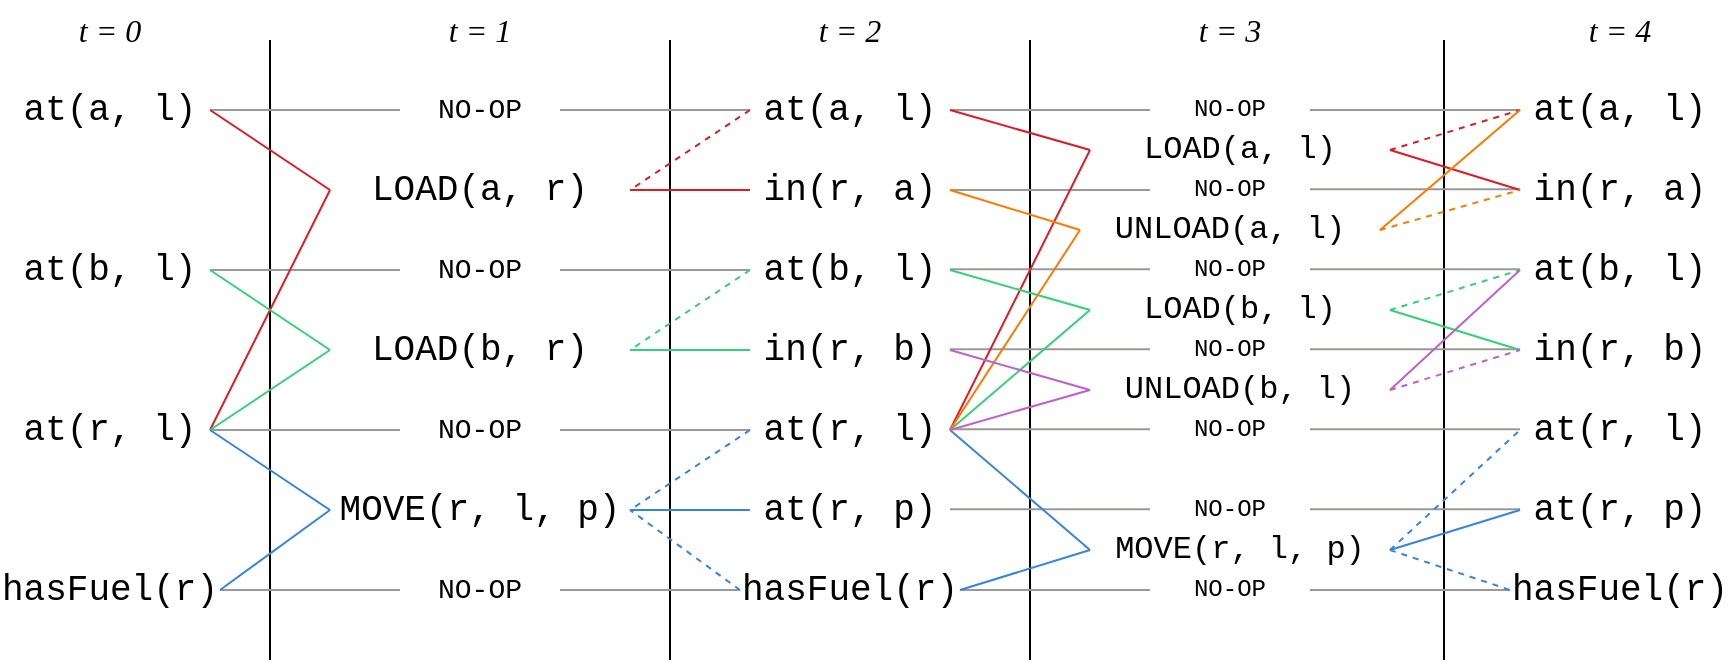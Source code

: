 <mxfile version="22.1.5" type="device">
  <diagram name="Pagina-1" id="Yt0qHgG8r23Rpl98Hr5L">
    <mxGraphModel dx="1050" dy="606" grid="1" gridSize="10" guides="1" tooltips="1" connect="1" arrows="1" fold="1" page="1" pageScale="1" pageWidth="827" pageHeight="1169" math="0" shadow="0">
      <root>
        <mxCell id="0" />
        <mxCell id="1" parent="0" />
        <mxCell id="P9rIqunZUvPBB-14v_PH-1" value="&lt;font style=&quot;font-size: 18px;&quot;&gt;at(a, l)&lt;br&gt;&lt;/font&gt;" style="text;html=1;strokeColor=none;fillColor=none;align=center;verticalAlign=middle;whiteSpace=wrap;rounded=0;fontFamily=Courier New;" vertex="1" parent="1">
          <mxGeometry x="110" y="130" width="100" height="30" as="geometry" />
        </mxCell>
        <mxCell id="P9rIqunZUvPBB-14v_PH-2" value="&lt;font style=&quot;font-size: 18px;&quot;&gt;at(b, l)&lt;br&gt;&lt;/font&gt;" style="text;html=1;strokeColor=none;fillColor=none;align=center;verticalAlign=middle;whiteSpace=wrap;rounded=0;fontFamily=Courier New;" vertex="1" parent="1">
          <mxGeometry x="110" y="210" width="100" height="30" as="geometry" />
        </mxCell>
        <mxCell id="P9rIqunZUvPBB-14v_PH-3" value="&lt;font style=&quot;font-size: 18px;&quot;&gt;at(r, l)&lt;br&gt;&lt;/font&gt;" style="text;html=1;strokeColor=none;fillColor=none;align=center;verticalAlign=middle;whiteSpace=wrap;rounded=0;fontFamily=Courier New;" vertex="1" parent="1">
          <mxGeometry x="110" y="290" width="100" height="30" as="geometry" />
        </mxCell>
        <mxCell id="P9rIqunZUvPBB-14v_PH-4" value="&lt;font style=&quot;font-size: 18px;&quot;&gt;hasFuel(r)&lt;br&gt;&lt;/font&gt;" style="text;html=1;strokeColor=none;fillColor=none;align=center;verticalAlign=middle;whiteSpace=wrap;rounded=0;fontFamily=Courier New;" vertex="1" parent="1">
          <mxGeometry x="105" y="370" width="110" height="30" as="geometry" />
        </mxCell>
        <mxCell id="P9rIqunZUvPBB-14v_PH-5" value="" style="endArrow=none;html=1;rounded=0;fontFamily=Courier New;" edge="1" parent="1">
          <mxGeometry width="50" height="50" relative="1" as="geometry">
            <mxPoint x="240" y="420" as="sourcePoint" />
            <mxPoint x="240" y="110" as="targetPoint" />
          </mxGeometry>
        </mxCell>
        <mxCell id="P9rIqunZUvPBB-14v_PH-6" value="&lt;font style=&quot;font-size: 18px;&quot;&gt;LOAD(a, r)&lt;br&gt;&lt;/font&gt;" style="text;html=1;strokeColor=none;fillColor=none;align=center;verticalAlign=middle;whiteSpace=wrap;rounded=0;fontFamily=Courier New;" vertex="1" parent="1">
          <mxGeometry x="270" y="170" width="150" height="30" as="geometry" />
        </mxCell>
        <mxCell id="P9rIqunZUvPBB-14v_PH-7" value="&lt;font style=&quot;font-size: 18px;&quot;&gt;LOAD(b, r)&lt;br&gt;&lt;/font&gt;" style="text;html=1;strokeColor=none;fillColor=none;align=center;verticalAlign=middle;whiteSpace=wrap;rounded=0;fontFamily=Courier New;" vertex="1" parent="1">
          <mxGeometry x="270" y="250" width="150" height="30" as="geometry" />
        </mxCell>
        <mxCell id="P9rIqunZUvPBB-14v_PH-8" value="&lt;font style=&quot;font-size: 18px;&quot;&gt;MOVE(r, l, p)&lt;br&gt;&lt;/font&gt;" style="text;html=1;strokeColor=none;fillColor=none;align=center;verticalAlign=middle;whiteSpace=wrap;rounded=0;fontFamily=Courier New;" vertex="1" parent="1">
          <mxGeometry x="270" y="330" width="150" height="30" as="geometry" />
        </mxCell>
        <mxCell id="P9rIqunZUvPBB-14v_PH-9" value="&lt;font style=&quot;font-size: 14px;&quot;&gt;NO-OP&lt;br style=&quot;font-size: 14px;&quot;&gt;&lt;/font&gt;" style="text;html=1;strokeColor=none;fillColor=none;align=center;verticalAlign=middle;whiteSpace=wrap;rounded=0;fontSize=14;fontFamily=Courier New;" vertex="1" parent="1">
          <mxGeometry x="305" y="130" width="80" height="30" as="geometry" />
        </mxCell>
        <mxCell id="P9rIqunZUvPBB-14v_PH-10" value="&lt;font style=&quot;font-size: 14px;&quot;&gt;NO-OP&lt;br&gt;&lt;/font&gt;" style="text;html=1;strokeColor=none;fillColor=none;align=center;verticalAlign=middle;whiteSpace=wrap;rounded=0;fontFamily=Courier New;" vertex="1" parent="1">
          <mxGeometry x="305" y="210" width="80" height="30" as="geometry" />
        </mxCell>
        <mxCell id="P9rIqunZUvPBB-14v_PH-11" value="&lt;font style=&quot;font-size: 14px;&quot;&gt;NO-OP&lt;br style=&quot;font-size: 14px;&quot;&gt;&lt;/font&gt;" style="text;html=1;strokeColor=none;fillColor=none;align=center;verticalAlign=middle;whiteSpace=wrap;rounded=0;fontSize=14;fontFamily=Courier New;" vertex="1" parent="1">
          <mxGeometry x="305" y="290" width="80" height="30" as="geometry" />
        </mxCell>
        <mxCell id="P9rIqunZUvPBB-14v_PH-12" value="&lt;font style=&quot;font-size: 14px;&quot;&gt;NO-OP&lt;br style=&quot;font-size: 14px;&quot;&gt;&lt;/font&gt;" style="text;html=1;strokeColor=none;fillColor=none;align=center;verticalAlign=middle;whiteSpace=wrap;rounded=0;fontSize=14;fontFamily=Courier New;" vertex="1" parent="1">
          <mxGeometry x="305" y="370" width="80" height="30" as="geometry" />
        </mxCell>
        <mxCell id="P9rIqunZUvPBB-14v_PH-13" value="" style="endArrow=none;html=1;rounded=0;entryX=1;entryY=0.5;entryDx=0;entryDy=0;exitX=0;exitY=0.5;exitDx=0;exitDy=0;fillColor=#f5f5f5;strokeColor=#9a9996;fontFamily=Courier New;" edge="1" parent="1" source="P9rIqunZUvPBB-14v_PH-9" target="P9rIqunZUvPBB-14v_PH-1">
          <mxGeometry width="50" height="50" relative="1" as="geometry">
            <mxPoint x="390" y="300" as="sourcePoint" />
            <mxPoint x="440" y="250" as="targetPoint" />
          </mxGeometry>
        </mxCell>
        <mxCell id="P9rIqunZUvPBB-14v_PH-14" value="" style="endArrow=none;html=1;rounded=0;fontFamily=Courier New;" edge="1" parent="1">
          <mxGeometry width="50" height="50" relative="1" as="geometry">
            <mxPoint x="440" y="420" as="sourcePoint" />
            <mxPoint x="440" y="110" as="targetPoint" />
          </mxGeometry>
        </mxCell>
        <mxCell id="P9rIqunZUvPBB-14v_PH-15" value="" style="endArrow=none;html=1;rounded=0;entryX=1;entryY=0.5;entryDx=0;entryDy=0;exitX=0;exitY=0.5;exitDx=0;exitDy=0;fillColor=#f5f5f5;strokeColor=#9a9996;fontFamily=Courier New;" edge="1" parent="1" source="P9rIqunZUvPBB-14v_PH-10" target="P9rIqunZUvPBB-14v_PH-2">
          <mxGeometry width="50" height="50" relative="1" as="geometry">
            <mxPoint x="315" y="155" as="sourcePoint" />
            <mxPoint x="220" y="155" as="targetPoint" />
          </mxGeometry>
        </mxCell>
        <mxCell id="P9rIqunZUvPBB-14v_PH-16" value="" style="endArrow=none;html=1;rounded=0;entryX=1;entryY=0.5;entryDx=0;entryDy=0;exitX=0;exitY=0.5;exitDx=0;exitDy=0;fillColor=#f5f5f5;strokeColor=#9a9996;fontFamily=Courier New;" edge="1" parent="1" source="P9rIqunZUvPBB-14v_PH-11" target="P9rIqunZUvPBB-14v_PH-3">
          <mxGeometry width="50" height="50" relative="1" as="geometry">
            <mxPoint x="315" y="235" as="sourcePoint" />
            <mxPoint x="220" y="235" as="targetPoint" />
          </mxGeometry>
        </mxCell>
        <mxCell id="P9rIqunZUvPBB-14v_PH-17" value="" style="endArrow=none;html=1;rounded=0;entryX=1;entryY=0.5;entryDx=0;entryDy=0;exitX=0;exitY=0.5;exitDx=0;exitDy=0;fillColor=#f5f5f5;strokeColor=#9a9996;fontFamily=Courier New;" edge="1" parent="1" source="P9rIqunZUvPBB-14v_PH-12" target="P9rIqunZUvPBB-14v_PH-4">
          <mxGeometry width="50" height="50" relative="1" as="geometry">
            <mxPoint x="315" y="315" as="sourcePoint" />
            <mxPoint x="220" y="315" as="targetPoint" />
          </mxGeometry>
        </mxCell>
        <mxCell id="P9rIqunZUvPBB-14v_PH-18" value="" style="endArrow=none;html=1;rounded=0;entryX=1;entryY=0.5;entryDx=0;entryDy=0;exitX=0;exitY=0.5;exitDx=0;exitDy=0;fillColor=#f5f5f5;strokeColor=#9a9996;fontFamily=Courier New;" edge="1" parent="1" source="P9rIqunZUvPBB-14v_PH-19" target="P9rIqunZUvPBB-14v_PH-9">
          <mxGeometry width="50" height="50" relative="1" as="geometry">
            <mxPoint x="315" y="155" as="sourcePoint" />
            <mxPoint x="220" y="155" as="targetPoint" />
          </mxGeometry>
        </mxCell>
        <mxCell id="P9rIqunZUvPBB-14v_PH-19" value="&lt;font style=&quot;font-size: 18px;&quot;&gt;at(a, l)&lt;br&gt;&lt;/font&gt;" style="text;html=1;strokeColor=none;fillColor=none;align=center;verticalAlign=middle;whiteSpace=wrap;rounded=0;fontFamily=Courier New;" vertex="1" parent="1">
          <mxGeometry x="480" y="130" width="100" height="30" as="geometry" />
        </mxCell>
        <mxCell id="P9rIqunZUvPBB-14v_PH-20" value="&lt;font style=&quot;font-size: 18px;&quot;&gt;at(b, l)&lt;br&gt;&lt;/font&gt;" style="text;html=1;strokeColor=none;fillColor=none;align=center;verticalAlign=middle;whiteSpace=wrap;rounded=0;fontFamily=Courier New;" vertex="1" parent="1">
          <mxGeometry x="480" y="210" width="100" height="30" as="geometry" />
        </mxCell>
        <mxCell id="P9rIqunZUvPBB-14v_PH-21" value="&lt;font style=&quot;font-size: 18px;&quot;&gt;at(r, l)&lt;br&gt;&lt;/font&gt;" style="text;html=1;strokeColor=none;fillColor=none;align=center;verticalAlign=middle;whiteSpace=wrap;rounded=0;fontFamily=Courier New;" vertex="1" parent="1">
          <mxGeometry x="480" y="290" width="100" height="30" as="geometry" />
        </mxCell>
        <mxCell id="P9rIqunZUvPBB-14v_PH-22" value="&lt;font style=&quot;font-size: 18px;&quot;&gt;hasFuel(r)&lt;br&gt;&lt;/font&gt;" style="text;html=1;strokeColor=none;fillColor=none;align=center;verticalAlign=middle;whiteSpace=wrap;rounded=0;fontFamily=Courier New;" vertex="1" parent="1">
          <mxGeometry x="475" y="370" width="110" height="30" as="geometry" />
        </mxCell>
        <mxCell id="P9rIqunZUvPBB-14v_PH-23" value="" style="endArrow=none;html=1;rounded=0;entryX=1;entryY=0.5;entryDx=0;entryDy=0;exitX=0;exitY=0.5;exitDx=0;exitDy=0;fillColor=#f5f5f5;strokeColor=#9a9996;fontFamily=Courier New;" edge="1" parent="1" source="P9rIqunZUvPBB-14v_PH-20" target="P9rIqunZUvPBB-14v_PH-10">
          <mxGeometry width="50" height="50" relative="1" as="geometry">
            <mxPoint x="315" y="235" as="sourcePoint" />
            <mxPoint x="220" y="235" as="targetPoint" />
          </mxGeometry>
        </mxCell>
        <mxCell id="P9rIqunZUvPBB-14v_PH-24" value="" style="endArrow=none;html=1;rounded=0;entryX=1;entryY=0.5;entryDx=0;entryDy=0;exitX=0;exitY=0.5;exitDx=0;exitDy=0;fillColor=#f5f5f5;strokeColor=#9a9996;fontFamily=Courier New;" edge="1" parent="1" source="P9rIqunZUvPBB-14v_PH-21" target="P9rIqunZUvPBB-14v_PH-11">
          <mxGeometry width="50" height="50" relative="1" as="geometry">
            <mxPoint x="315" y="315" as="sourcePoint" />
            <mxPoint x="220" y="315" as="targetPoint" />
          </mxGeometry>
        </mxCell>
        <mxCell id="P9rIqunZUvPBB-14v_PH-25" value="" style="endArrow=none;html=1;rounded=0;entryX=0;entryY=0.5;entryDx=0;entryDy=0;exitX=1;exitY=0.5;exitDx=0;exitDy=0;fillColor=#f5f5f5;strokeColor=#9a9996;fontFamily=Courier New;" edge="1" parent="1" source="P9rIqunZUvPBB-14v_PH-12" target="P9rIqunZUvPBB-14v_PH-22">
          <mxGeometry width="50" height="50" relative="1" as="geometry">
            <mxPoint x="315" y="395" as="sourcePoint" />
            <mxPoint x="225" y="395" as="targetPoint" />
          </mxGeometry>
        </mxCell>
        <mxCell id="P9rIqunZUvPBB-14v_PH-26" value="" style="endArrow=none;html=1;rounded=0;entryX=1;entryY=0.5;entryDx=0;entryDy=0;exitX=0;exitY=0.5;exitDx=0;exitDy=0;fillColor=#f8cecc;strokeColor=#e01b24;fontFamily=Courier New;" edge="1" parent="1" source="P9rIqunZUvPBB-14v_PH-6" target="P9rIqunZUvPBB-14v_PH-1">
          <mxGeometry width="50" height="50" relative="1" as="geometry">
            <mxPoint x="390" y="330" as="sourcePoint" />
            <mxPoint x="440" y="280" as="targetPoint" />
          </mxGeometry>
        </mxCell>
        <mxCell id="P9rIqunZUvPBB-14v_PH-27" value="" style="endArrow=none;html=1;rounded=0;entryX=1;entryY=0.5;entryDx=0;entryDy=0;exitX=0;exitY=0.5;exitDx=0;exitDy=0;fillColor=#f8cecc;strokeColor=#e01b24;fontFamily=Courier New;" edge="1" parent="1" source="P9rIqunZUvPBB-14v_PH-6" target="P9rIqunZUvPBB-14v_PH-3">
          <mxGeometry width="50" height="50" relative="1" as="geometry">
            <mxPoint x="280" y="195" as="sourcePoint" />
            <mxPoint x="220" y="155" as="targetPoint" />
          </mxGeometry>
        </mxCell>
        <mxCell id="P9rIqunZUvPBB-14v_PH-28" value="" style="endArrow=none;html=1;rounded=0;strokeColor=#33d17a;entryX=1;entryY=0.5;entryDx=0;entryDy=0;exitX=0;exitY=0.5;exitDx=0;exitDy=0;fontFamily=Courier New;" edge="1" parent="1" source="P9rIqunZUvPBB-14v_PH-7" target="P9rIqunZUvPBB-14v_PH-2">
          <mxGeometry width="50" height="50" relative="1" as="geometry">
            <mxPoint x="390" y="330" as="sourcePoint" />
            <mxPoint x="440" y="280" as="targetPoint" />
          </mxGeometry>
        </mxCell>
        <mxCell id="P9rIqunZUvPBB-14v_PH-29" value="" style="endArrow=none;html=1;rounded=0;strokeColor=#33d17a;entryX=1;entryY=0.5;entryDx=0;entryDy=0;exitX=0;exitY=0.5;exitDx=0;exitDy=0;fontFamily=Courier New;" edge="1" parent="1" source="P9rIqunZUvPBB-14v_PH-7" target="P9rIqunZUvPBB-14v_PH-3">
          <mxGeometry width="50" height="50" relative="1" as="geometry">
            <mxPoint x="280" y="275" as="sourcePoint" />
            <mxPoint x="220" y="235" as="targetPoint" />
          </mxGeometry>
        </mxCell>
        <mxCell id="P9rIqunZUvPBB-14v_PH-30" value="" style="endArrow=none;html=1;rounded=0;exitX=1;exitY=0.5;exitDx=0;exitDy=0;entryX=0;entryY=0.5;entryDx=0;entryDy=0;strokeColor=#3584e4;fontFamily=Courier New;" edge="1" parent="1" source="P9rIqunZUvPBB-14v_PH-3" target="P9rIqunZUvPBB-14v_PH-8">
          <mxGeometry width="50" height="50" relative="1" as="geometry">
            <mxPoint x="390" y="330" as="sourcePoint" />
            <mxPoint x="440" y="280" as="targetPoint" />
          </mxGeometry>
        </mxCell>
        <mxCell id="P9rIqunZUvPBB-14v_PH-31" value="" style="endArrow=none;html=1;rounded=0;exitX=1;exitY=0.5;exitDx=0;exitDy=0;entryX=0;entryY=0.5;entryDx=0;entryDy=0;strokeColor=#3584e4;fontFamily=Courier New;" edge="1" parent="1" source="P9rIqunZUvPBB-14v_PH-4" target="P9rIqunZUvPBB-14v_PH-8">
          <mxGeometry width="50" height="50" relative="1" as="geometry">
            <mxPoint x="220" y="315" as="sourcePoint" />
            <mxPoint x="280" y="355" as="targetPoint" />
          </mxGeometry>
        </mxCell>
        <mxCell id="P9rIqunZUvPBB-14v_PH-32" value="&lt;font style=&quot;font-size: 18px;&quot;&gt;in(r, a)&lt;br&gt;&lt;/font&gt;" style="text;html=1;strokeColor=none;fillColor=none;align=center;verticalAlign=middle;whiteSpace=wrap;rounded=0;fontFamily=Courier New;" vertex="1" parent="1">
          <mxGeometry x="480" y="170" width="100" height="30" as="geometry" />
        </mxCell>
        <mxCell id="P9rIqunZUvPBB-14v_PH-33" value="&lt;font style=&quot;font-size: 18px;&quot;&gt;in(r, b)&lt;br&gt;&lt;/font&gt;" style="text;html=1;strokeColor=none;fillColor=none;align=center;verticalAlign=middle;whiteSpace=wrap;rounded=0;fontFamily=Courier New;" vertex="1" parent="1">
          <mxGeometry x="480" y="250" width="100" height="30" as="geometry" />
        </mxCell>
        <mxCell id="P9rIqunZUvPBB-14v_PH-34" value="&lt;font style=&quot;font-size: 18px;&quot;&gt;at(r, p)&lt;br&gt;&lt;/font&gt;" style="text;html=1;strokeColor=none;fillColor=none;align=center;verticalAlign=middle;whiteSpace=wrap;rounded=0;fontFamily=Courier New;" vertex="1" parent="1">
          <mxGeometry x="480" y="330" width="100" height="30" as="geometry" />
        </mxCell>
        <mxCell id="P9rIqunZUvPBB-14v_PH-35" value="" style="endArrow=none;html=1;rounded=0;entryX=1;entryY=0.5;entryDx=0;entryDy=0;exitX=0;exitY=0.5;exitDx=0;exitDy=0;fillColor=#f8cecc;strokeColor=#e01b24;fontFamily=Courier New;" edge="1" parent="1" source="P9rIqunZUvPBB-14v_PH-32" target="P9rIqunZUvPBB-14v_PH-6">
          <mxGeometry width="50" height="50" relative="1" as="geometry">
            <mxPoint x="280" y="195" as="sourcePoint" />
            <mxPoint x="220" y="155" as="targetPoint" />
          </mxGeometry>
        </mxCell>
        <mxCell id="P9rIqunZUvPBB-14v_PH-36" value="" style="endArrow=none;html=1;rounded=0;entryX=1;entryY=0.5;entryDx=0;entryDy=0;exitX=0;exitY=0.5;exitDx=0;exitDy=0;fillColor=#f8cecc;strokeColor=#e01b24;dashed=1;fontFamily=Courier New;" edge="1" parent="1" source="P9rIqunZUvPBB-14v_PH-19" target="P9rIqunZUvPBB-14v_PH-6">
          <mxGeometry width="50" height="50" relative="1" as="geometry">
            <mxPoint x="490" y="195" as="sourcePoint" />
            <mxPoint x="430" y="195" as="targetPoint" />
          </mxGeometry>
        </mxCell>
        <mxCell id="P9rIqunZUvPBB-14v_PH-37" value="" style="endArrow=none;html=1;rounded=0;strokeColor=#33d17a;entryX=1;entryY=0.5;entryDx=0;entryDy=0;exitX=0;exitY=0.5;exitDx=0;exitDy=0;dashed=1;fontFamily=Courier New;" edge="1" parent="1" source="P9rIqunZUvPBB-14v_PH-20" target="P9rIqunZUvPBB-14v_PH-7">
          <mxGeometry width="50" height="50" relative="1" as="geometry">
            <mxPoint x="280" y="275" as="sourcePoint" />
            <mxPoint x="220" y="235" as="targetPoint" />
          </mxGeometry>
        </mxCell>
        <mxCell id="P9rIqunZUvPBB-14v_PH-38" value="" style="endArrow=none;html=1;rounded=0;strokeColor=#33d17a;entryX=1;entryY=0.5;entryDx=0;entryDy=0;exitX=0;exitY=0.5;exitDx=0;exitDy=0;fontFamily=Courier New;" edge="1" parent="1" source="P9rIqunZUvPBB-14v_PH-33" target="P9rIqunZUvPBB-14v_PH-7">
          <mxGeometry width="50" height="50" relative="1" as="geometry">
            <mxPoint x="490" y="235" as="sourcePoint" />
            <mxPoint x="430" y="275" as="targetPoint" />
          </mxGeometry>
        </mxCell>
        <mxCell id="P9rIqunZUvPBB-14v_PH-39" value="" style="endArrow=none;html=1;rounded=0;exitX=0;exitY=0.5;exitDx=0;exitDy=0;entryX=1;entryY=0.5;entryDx=0;entryDy=0;strokeColor=#3584e4;dashed=1;fontFamily=Courier New;" edge="1" parent="1" source="P9rIqunZUvPBB-14v_PH-21" target="P9rIqunZUvPBB-14v_PH-8">
          <mxGeometry width="50" height="50" relative="1" as="geometry">
            <mxPoint x="220" y="315" as="sourcePoint" />
            <mxPoint x="280" y="355" as="targetPoint" />
          </mxGeometry>
        </mxCell>
        <mxCell id="P9rIqunZUvPBB-14v_PH-40" value="" style="endArrow=none;html=1;rounded=0;exitX=0;exitY=0.5;exitDx=0;exitDy=0;entryX=1;entryY=0.5;entryDx=0;entryDy=0;strokeColor=#3584e4;fontFamily=Courier New;" edge="1" parent="1" source="P9rIqunZUvPBB-14v_PH-34" target="P9rIqunZUvPBB-14v_PH-8">
          <mxGeometry width="50" height="50" relative="1" as="geometry">
            <mxPoint x="490" y="315" as="sourcePoint" />
            <mxPoint x="430" y="355" as="targetPoint" />
          </mxGeometry>
        </mxCell>
        <mxCell id="P9rIqunZUvPBB-14v_PH-41" value="" style="endArrow=none;html=1;rounded=0;exitX=0;exitY=0.5;exitDx=0;exitDy=0;entryX=1;entryY=0.5;entryDx=0;entryDy=0;strokeColor=#3584e4;dashed=1;fontFamily=Courier New;" edge="1" parent="1" source="P9rIqunZUvPBB-14v_PH-22" target="P9rIqunZUvPBB-14v_PH-8">
          <mxGeometry width="50" height="50" relative="1" as="geometry">
            <mxPoint x="490" y="355" as="sourcePoint" />
            <mxPoint x="430" y="355" as="targetPoint" />
          </mxGeometry>
        </mxCell>
        <mxCell id="P9rIqunZUvPBB-14v_PH-42" value="&lt;font style=&quot;font-size: 12px;&quot;&gt;NO-OP&lt;br style=&quot;font-size: 12px;&quot;&gt;&lt;/font&gt;" style="text;html=1;strokeColor=none;fillColor=none;align=center;verticalAlign=middle;whiteSpace=wrap;rounded=0;fontSize=12;fontFamily=Courier New;" vertex="1" parent="1">
          <mxGeometry x="680" y="290" width="80" height="30" as="geometry" />
        </mxCell>
        <mxCell id="P9rIqunZUvPBB-14v_PH-43" value="" style="endArrow=none;html=1;rounded=0;fontFamily=Courier New;" edge="1" parent="1">
          <mxGeometry width="50" height="50" relative="1" as="geometry">
            <mxPoint x="620" y="420" as="sourcePoint" />
            <mxPoint x="620" y="110" as="targetPoint" />
          </mxGeometry>
        </mxCell>
        <mxCell id="P9rIqunZUvPBB-14v_PH-44" value="&lt;font style=&quot;font-size: 12px;&quot;&gt;NO-OP&lt;br style=&quot;font-size: 12px;&quot;&gt;&lt;/font&gt;" style="text;html=1;strokeColor=none;fillColor=none;align=center;verticalAlign=middle;whiteSpace=wrap;rounded=0;fontSize=12;fontFamily=Courier New;" vertex="1" parent="1">
          <mxGeometry x="680" y="330" width="80" height="30" as="geometry" />
        </mxCell>
        <mxCell id="P9rIqunZUvPBB-14v_PH-45" value="&lt;font style=&quot;font-size: 12px;&quot;&gt;NO-OP&lt;br style=&quot;font-size: 12px;&quot;&gt;&lt;/font&gt;" style="text;html=1;strokeColor=none;fillColor=none;align=center;verticalAlign=middle;whiteSpace=wrap;rounded=0;fontSize=12;fontFamily=Courier New;" vertex="1" parent="1">
          <mxGeometry x="680" y="370" width="80" height="30" as="geometry" />
        </mxCell>
        <mxCell id="P9rIqunZUvPBB-14v_PH-46" value="&lt;font style=&quot;font-size: 12px;&quot;&gt;NO-OP&lt;br style=&quot;font-size: 12px;&quot;&gt;&lt;/font&gt;" style="text;html=1;strokeColor=none;fillColor=none;align=center;verticalAlign=middle;whiteSpace=wrap;rounded=0;fontSize=12;fontFamily=Courier New;" vertex="1" parent="1">
          <mxGeometry x="680" y="250" width="80" height="30" as="geometry" />
        </mxCell>
        <mxCell id="P9rIqunZUvPBB-14v_PH-47" value="&lt;font style=&quot;font-size: 12px;&quot;&gt;NO-OP&lt;br style=&quot;font-size: 12px;&quot;&gt;&lt;/font&gt;" style="text;html=1;strokeColor=none;fillColor=none;align=center;verticalAlign=middle;whiteSpace=wrap;rounded=0;fontSize=12;fontFamily=Courier New;" vertex="1" parent="1">
          <mxGeometry x="680" y="210" width="80" height="30" as="geometry" />
        </mxCell>
        <mxCell id="P9rIqunZUvPBB-14v_PH-48" value="&lt;font style=&quot;font-size: 12px;&quot;&gt;NO-OP&lt;br style=&quot;font-size: 12px;&quot;&gt;&lt;/font&gt;" style="text;html=1;strokeColor=none;fillColor=none;align=center;verticalAlign=middle;whiteSpace=wrap;rounded=0;fontSize=12;fontFamily=Courier New;" vertex="1" parent="1">
          <mxGeometry x="680" y="170" width="80" height="30" as="geometry" />
        </mxCell>
        <mxCell id="P9rIqunZUvPBB-14v_PH-49" value="&lt;font style=&quot;font-size: 12px;&quot;&gt;NO-OP&lt;br style=&quot;font-size: 12px;&quot;&gt;&lt;/font&gt;" style="text;html=1;strokeColor=none;fillColor=none;align=center;verticalAlign=middle;whiteSpace=wrap;rounded=0;fontSize=12;fontFamily=Courier New;" vertex="1" parent="1">
          <mxGeometry x="680" y="130" width="80" height="30" as="geometry" />
        </mxCell>
        <mxCell id="P9rIqunZUvPBB-14v_PH-50" value="" style="endArrow=none;html=1;rounded=0;fontFamily=Courier New;" edge="1" parent="1">
          <mxGeometry width="50" height="50" relative="1" as="geometry">
            <mxPoint x="827" y="420" as="sourcePoint" />
            <mxPoint x="827" y="110" as="targetPoint" />
          </mxGeometry>
        </mxCell>
        <mxCell id="P9rIqunZUvPBB-14v_PH-51" value="&lt;font style=&quot;font-size: 16px;&quot;&gt;LOAD(a, l)&lt;br style=&quot;font-size: 16px;&quot;&gt;&lt;/font&gt;" style="text;html=1;strokeColor=none;fillColor=none;align=center;verticalAlign=middle;whiteSpace=wrap;rounded=0;fontSize=16;fontFamily=Courier New;" vertex="1" parent="1">
          <mxGeometry x="650" y="150" width="150" height="30" as="geometry" />
        </mxCell>
        <mxCell id="P9rIqunZUvPBB-14v_PH-52" value="&lt;font style=&quot;font-size: 16px;&quot;&gt;LOAD(b, l)&lt;br style=&quot;font-size: 16px;&quot;&gt;&lt;/font&gt;" style="text;html=1;strokeColor=none;fillColor=none;align=center;verticalAlign=middle;whiteSpace=wrap;rounded=0;fontSize=16;fontFamily=Courier New;" vertex="1" parent="1">
          <mxGeometry x="650" y="230" width="150" height="30" as="geometry" />
        </mxCell>
        <mxCell id="P9rIqunZUvPBB-14v_PH-53" value="&lt;font style=&quot;font-size: 16px;&quot;&gt;MOVE(r, l, p)&lt;br style=&quot;font-size: 16px;&quot;&gt;&lt;/font&gt;" style="text;html=1;strokeColor=none;fillColor=none;align=center;verticalAlign=middle;whiteSpace=wrap;rounded=0;fontFamily=Courier New;fontSize=16;" vertex="1" parent="1">
          <mxGeometry x="650" y="350" width="150" height="30" as="geometry" />
        </mxCell>
        <mxCell id="P9rIqunZUvPBB-14v_PH-54" value="UN&lt;font style=&quot;font-size: 16px;&quot;&gt;LOAD(a, l)&lt;br style=&quot;font-size: 16px;&quot;&gt;&lt;/font&gt;" style="text;html=1;strokeColor=none;fillColor=none;align=center;verticalAlign=middle;whiteSpace=wrap;rounded=0;fontSize=16;fontFamily=Courier New;" vertex="1" parent="1">
          <mxGeometry x="645" y="190" width="150" height="30" as="geometry" />
        </mxCell>
        <mxCell id="P9rIqunZUvPBB-14v_PH-55" value="UN&lt;font style=&quot;font-size: 16px;&quot;&gt;LOAD(b, l)&lt;br style=&quot;font-size: 16px;&quot;&gt;&lt;/font&gt;" style="text;html=1;strokeColor=none;fillColor=none;align=center;verticalAlign=middle;whiteSpace=wrap;rounded=0;fontSize=16;fontFamily=Courier New;" vertex="1" parent="1">
          <mxGeometry x="650" y="270" width="150" height="30" as="geometry" />
        </mxCell>
        <mxCell id="P9rIqunZUvPBB-14v_PH-56" value="&lt;font style=&quot;font-size: 18px;&quot;&gt;at(a, l)&lt;br&gt;&lt;/font&gt;" style="text;html=1;strokeColor=none;fillColor=none;align=center;verticalAlign=middle;whiteSpace=wrap;rounded=0;fontFamily=Courier New;" vertex="1" parent="1">
          <mxGeometry x="865" y="130" width="100" height="30" as="geometry" />
        </mxCell>
        <mxCell id="P9rIqunZUvPBB-14v_PH-57" value="&lt;font style=&quot;font-size: 18px;&quot;&gt;at(b, l)&lt;br&gt;&lt;/font&gt;" style="text;html=1;strokeColor=none;fillColor=none;align=center;verticalAlign=middle;whiteSpace=wrap;rounded=0;fontFamily=Courier New;" vertex="1" parent="1">
          <mxGeometry x="865" y="210" width="100" height="30" as="geometry" />
        </mxCell>
        <mxCell id="P9rIqunZUvPBB-14v_PH-58" value="&lt;font style=&quot;font-size: 18px;&quot;&gt;at(r, l)&lt;br&gt;&lt;/font&gt;" style="text;html=1;strokeColor=none;fillColor=none;align=center;verticalAlign=middle;whiteSpace=wrap;rounded=0;fontFamily=Courier New;" vertex="1" parent="1">
          <mxGeometry x="865" y="290" width="100" height="30" as="geometry" />
        </mxCell>
        <mxCell id="P9rIqunZUvPBB-14v_PH-59" value="&lt;font style=&quot;font-size: 18px;&quot;&gt;hasFuel(r)&lt;br&gt;&lt;/font&gt;" style="text;html=1;strokeColor=none;fillColor=none;align=center;verticalAlign=middle;whiteSpace=wrap;rounded=0;fontFamily=Courier New;" vertex="1" parent="1">
          <mxGeometry x="860" y="370" width="110" height="30" as="geometry" />
        </mxCell>
        <mxCell id="P9rIqunZUvPBB-14v_PH-60" value="&lt;font style=&quot;font-size: 18px;&quot;&gt;in(r, a)&lt;br&gt;&lt;/font&gt;" style="text;html=1;strokeColor=none;fillColor=none;align=center;verticalAlign=middle;whiteSpace=wrap;rounded=0;fontFamily=Courier New;" vertex="1" parent="1">
          <mxGeometry x="865" y="170" width="100" height="30" as="geometry" />
        </mxCell>
        <mxCell id="P9rIqunZUvPBB-14v_PH-61" value="&lt;font style=&quot;font-size: 18px;&quot;&gt;in(r, b)&lt;br&gt;&lt;/font&gt;" style="text;html=1;strokeColor=none;fillColor=none;align=center;verticalAlign=middle;whiteSpace=wrap;rounded=0;fontFamily=Courier New;" vertex="1" parent="1">
          <mxGeometry x="865" y="250" width="100" height="30" as="geometry" />
        </mxCell>
        <mxCell id="P9rIqunZUvPBB-14v_PH-62" value="&lt;font style=&quot;font-size: 18px;&quot;&gt;at(r, p)&lt;br&gt;&lt;/font&gt;" style="text;html=1;strokeColor=none;fillColor=none;align=center;verticalAlign=middle;whiteSpace=wrap;rounded=0;fontFamily=Courier New;" vertex="1" parent="1">
          <mxGeometry x="865" y="330" width="100" height="30" as="geometry" />
        </mxCell>
        <mxCell id="P9rIqunZUvPBB-14v_PH-63" value="" style="endArrow=none;html=1;rounded=0;entryX=0;entryY=0.5;entryDx=0;entryDy=0;exitX=1;exitY=0.5;exitDx=0;exitDy=0;fillColor=#f5f5f5;strokeColor=#9a9996;fontFamily=Courier New;" edge="1" parent="1" source="P9rIqunZUvPBB-14v_PH-19" target="P9rIqunZUvPBB-14v_PH-49">
          <mxGeometry width="50" height="50" relative="1" as="geometry">
            <mxPoint x="490" y="155" as="sourcePoint" />
            <mxPoint x="395" y="155" as="targetPoint" />
          </mxGeometry>
        </mxCell>
        <mxCell id="P9rIqunZUvPBB-14v_PH-64" value="" style="endArrow=none;html=1;rounded=0;exitX=1;exitY=0.5;exitDx=0;exitDy=0;fillColor=#f5f5f5;strokeColor=#9a9996;fontFamily=Courier New;entryX=0;entryY=0.5;entryDx=0;entryDy=0;" edge="1" parent="1" source="P9rIqunZUvPBB-14v_PH-32" target="P9rIqunZUvPBB-14v_PH-48">
          <mxGeometry width="50" height="50" relative="1" as="geometry">
            <mxPoint x="585" y="184.58" as="sourcePoint" />
            <mxPoint x="650" y="185" as="targetPoint" />
          </mxGeometry>
        </mxCell>
        <mxCell id="P9rIqunZUvPBB-14v_PH-65" value="" style="endArrow=none;html=1;rounded=0;exitX=1;exitY=0.5;exitDx=0;exitDy=0;fillColor=#f5f5f5;strokeColor=#9a9996;fontFamily=Courier New;entryX=0;entryY=0.5;entryDx=0;entryDy=0;" edge="1" parent="1">
          <mxGeometry width="50" height="50" relative="1" as="geometry">
            <mxPoint x="580" y="224.58" as="sourcePoint" />
            <mxPoint x="680" y="224.58" as="targetPoint" />
          </mxGeometry>
        </mxCell>
        <mxCell id="P9rIqunZUvPBB-14v_PH-66" value="" style="endArrow=none;html=1;rounded=0;exitX=1;exitY=0.5;exitDx=0;exitDy=0;fillColor=#f5f5f5;strokeColor=#9a9996;fontFamily=Courier New;entryX=0;entryY=0.5;entryDx=0;entryDy=0;" edge="1" parent="1">
          <mxGeometry width="50" height="50" relative="1" as="geometry">
            <mxPoint x="580" y="264.58" as="sourcePoint" />
            <mxPoint x="680" y="264.58" as="targetPoint" />
          </mxGeometry>
        </mxCell>
        <mxCell id="P9rIqunZUvPBB-14v_PH-67" value="" style="endArrow=none;html=1;rounded=0;exitX=1;exitY=0.5;exitDx=0;exitDy=0;fillColor=#f5f5f5;strokeColor=#9a9996;fontFamily=Courier New;entryX=0;entryY=0.5;entryDx=0;entryDy=0;" edge="1" parent="1">
          <mxGeometry width="50" height="50" relative="1" as="geometry">
            <mxPoint x="580" y="304.58" as="sourcePoint" />
            <mxPoint x="680" y="304.58" as="targetPoint" />
          </mxGeometry>
        </mxCell>
        <mxCell id="P9rIqunZUvPBB-14v_PH-68" value="" style="endArrow=none;html=1;rounded=0;exitX=1;exitY=0.5;exitDx=0;exitDy=0;fillColor=#f5f5f5;strokeColor=#9a9996;fontFamily=Courier New;entryX=0;entryY=0.5;entryDx=0;entryDy=0;" edge="1" parent="1">
          <mxGeometry width="50" height="50" relative="1" as="geometry">
            <mxPoint x="580" y="344.58" as="sourcePoint" />
            <mxPoint x="680" y="344.58" as="targetPoint" />
          </mxGeometry>
        </mxCell>
        <mxCell id="P9rIqunZUvPBB-14v_PH-69" value="" style="endArrow=none;html=1;rounded=0;exitX=1;exitY=0.5;exitDx=0;exitDy=0;fillColor=#f5f5f5;strokeColor=#9a9996;fontFamily=Courier New;entryX=0;entryY=0.5;entryDx=0;entryDy=0;" edge="1" parent="1" source="P9rIqunZUvPBB-14v_PH-22" target="P9rIqunZUvPBB-14v_PH-45">
          <mxGeometry width="50" height="50" relative="1" as="geometry">
            <mxPoint x="585" y="384.58" as="sourcePoint" />
            <mxPoint x="685" y="384.58" as="targetPoint" />
          </mxGeometry>
        </mxCell>
        <mxCell id="P9rIqunZUvPBB-14v_PH-70" value="" style="endArrow=none;html=1;rounded=0;entryX=0;entryY=0.5;entryDx=0;entryDy=0;exitX=1;exitY=0.5;exitDx=0;exitDy=0;fillColor=#f5f5f5;strokeColor=#9a9996;fontFamily=Courier New;" edge="1" parent="1" source="P9rIqunZUvPBB-14v_PH-49" target="P9rIqunZUvPBB-14v_PH-56">
          <mxGeometry width="50" height="50" relative="1" as="geometry">
            <mxPoint x="590" y="155" as="sourcePoint" />
            <mxPoint x="690" y="155" as="targetPoint" />
          </mxGeometry>
        </mxCell>
        <mxCell id="P9rIqunZUvPBB-14v_PH-71" value="" style="endArrow=none;html=1;rounded=0;entryX=0;entryY=0.5;entryDx=0;entryDy=0;exitX=1;exitY=0.5;exitDx=0;exitDy=0;fillColor=#f5f5f5;strokeColor=#9a9996;fontFamily=Courier New;" edge="1" parent="1">
          <mxGeometry width="50" height="50" relative="1" as="geometry">
            <mxPoint x="760" y="184.58" as="sourcePoint" />
            <mxPoint x="865" y="184.58" as="targetPoint" />
          </mxGeometry>
        </mxCell>
        <mxCell id="P9rIqunZUvPBB-14v_PH-72" value="" style="endArrow=none;html=1;rounded=0;entryX=0;entryY=0.5;entryDx=0;entryDy=0;exitX=1;exitY=0.5;exitDx=0;exitDy=0;fillColor=#f5f5f5;strokeColor=#9a9996;fontFamily=Courier New;" edge="1" parent="1">
          <mxGeometry width="50" height="50" relative="1" as="geometry">
            <mxPoint x="760" y="224.58" as="sourcePoint" />
            <mxPoint x="865" y="224.58" as="targetPoint" />
          </mxGeometry>
        </mxCell>
        <mxCell id="P9rIqunZUvPBB-14v_PH-73" value="" style="endArrow=none;html=1;rounded=0;entryX=0;entryY=0.5;entryDx=0;entryDy=0;exitX=1;exitY=0.5;exitDx=0;exitDy=0;fillColor=#f5f5f5;strokeColor=#9a9996;fontFamily=Courier New;" edge="1" parent="1">
          <mxGeometry width="50" height="50" relative="1" as="geometry">
            <mxPoint x="760" y="264.58" as="sourcePoint" />
            <mxPoint x="865" y="264.58" as="targetPoint" />
          </mxGeometry>
        </mxCell>
        <mxCell id="P9rIqunZUvPBB-14v_PH-74" value="" style="endArrow=none;html=1;rounded=0;entryX=0;entryY=0.5;entryDx=0;entryDy=0;exitX=1;exitY=0.5;exitDx=0;exitDy=0;fillColor=#f5f5f5;strokeColor=#9a9996;fontFamily=Courier New;" edge="1" parent="1">
          <mxGeometry width="50" height="50" relative="1" as="geometry">
            <mxPoint x="760" y="304.58" as="sourcePoint" />
            <mxPoint x="865" y="304.58" as="targetPoint" />
          </mxGeometry>
        </mxCell>
        <mxCell id="P9rIqunZUvPBB-14v_PH-75" value="" style="endArrow=none;html=1;rounded=0;entryX=0;entryY=0.5;entryDx=0;entryDy=0;exitX=1;exitY=0.5;exitDx=0;exitDy=0;fillColor=#f5f5f5;strokeColor=#9a9996;fontFamily=Courier New;" edge="1" parent="1">
          <mxGeometry width="50" height="50" relative="1" as="geometry">
            <mxPoint x="760" y="344.58" as="sourcePoint" />
            <mxPoint x="865" y="344.58" as="targetPoint" />
          </mxGeometry>
        </mxCell>
        <mxCell id="P9rIqunZUvPBB-14v_PH-76" value="" style="endArrow=none;html=1;rounded=0;entryX=0;entryY=0.5;entryDx=0;entryDy=0;exitX=1;exitY=0.5;exitDx=0;exitDy=0;fillColor=#f5f5f5;strokeColor=#9a9996;fontFamily=Courier New;" edge="1" parent="1" source="P9rIqunZUvPBB-14v_PH-45" target="P9rIqunZUvPBB-14v_PH-59">
          <mxGeometry width="50" height="50" relative="1" as="geometry">
            <mxPoint x="760" y="384.58" as="sourcePoint" />
            <mxPoint x="865" y="384.58" as="targetPoint" />
          </mxGeometry>
        </mxCell>
        <mxCell id="P9rIqunZUvPBB-14v_PH-77" value="" style="endArrow=none;html=1;rounded=0;entryX=1;entryY=0.5;entryDx=0;entryDy=0;exitX=0;exitY=0.5;exitDx=0;exitDy=0;fillColor=#f8cecc;strokeColor=#e01b24;fontFamily=Courier New;" edge="1" parent="1" source="P9rIqunZUvPBB-14v_PH-51" target="P9rIqunZUvPBB-14v_PH-19">
          <mxGeometry width="50" height="50" relative="1" as="geometry">
            <mxPoint x="490" y="195" as="sourcePoint" />
            <mxPoint x="430" y="195" as="targetPoint" />
          </mxGeometry>
        </mxCell>
        <mxCell id="P9rIqunZUvPBB-14v_PH-78" value="" style="endArrow=none;html=1;rounded=0;entryX=1;entryY=0.5;entryDx=0;entryDy=0;exitX=0;exitY=0.5;exitDx=0;exitDy=0;fillColor=#f8cecc;strokeColor=#e01b24;fontFamily=Courier New;" edge="1" parent="1" source="P9rIqunZUvPBB-14v_PH-51" target="P9rIqunZUvPBB-14v_PH-21">
          <mxGeometry width="50" height="50" relative="1" as="geometry">
            <mxPoint x="660" y="175" as="sourcePoint" />
            <mxPoint x="590" y="155" as="targetPoint" />
          </mxGeometry>
        </mxCell>
        <mxCell id="P9rIqunZUvPBB-14v_PH-79" value="" style="endArrow=none;html=1;rounded=0;strokeColor=#33d17a;entryX=1;entryY=0.5;entryDx=0;entryDy=0;exitX=0;exitY=0.5;exitDx=0;exitDy=0;fontFamily=Courier New;" edge="1" parent="1" source="P9rIqunZUvPBB-14v_PH-52" target="P9rIqunZUvPBB-14v_PH-20">
          <mxGeometry width="50" height="50" relative="1" as="geometry">
            <mxPoint x="490" y="275" as="sourcePoint" />
            <mxPoint x="430" y="275" as="targetPoint" />
          </mxGeometry>
        </mxCell>
        <mxCell id="P9rIqunZUvPBB-14v_PH-80" value="" style="endArrow=none;html=1;rounded=0;strokeColor=#33d17a;entryX=1;entryY=0.5;entryDx=0;entryDy=0;exitX=0;exitY=0.5;exitDx=0;exitDy=0;fontFamily=Courier New;" edge="1" parent="1" source="P9rIqunZUvPBB-14v_PH-52" target="P9rIqunZUvPBB-14v_PH-21">
          <mxGeometry width="50" height="50" relative="1" as="geometry">
            <mxPoint x="660" y="215" as="sourcePoint" />
            <mxPoint x="590" y="235" as="targetPoint" />
          </mxGeometry>
        </mxCell>
        <mxCell id="P9rIqunZUvPBB-14v_PH-81" value="" style="endArrow=none;html=1;rounded=0;exitX=0;exitY=0.5;exitDx=0;exitDy=0;entryX=1;entryY=0.5;entryDx=0;entryDy=0;strokeColor=#3584e4;fontFamily=Courier New;" edge="1" parent="1" source="P9rIqunZUvPBB-14v_PH-53" target="P9rIqunZUvPBB-14v_PH-22">
          <mxGeometry width="50" height="50" relative="1" as="geometry">
            <mxPoint x="490" y="355" as="sourcePoint" />
            <mxPoint x="430" y="355" as="targetPoint" />
          </mxGeometry>
        </mxCell>
        <mxCell id="P9rIqunZUvPBB-14v_PH-82" value="" style="endArrow=none;html=1;rounded=0;exitX=0;exitY=0.5;exitDx=0;exitDy=0;entryX=1;entryY=0.5;entryDx=0;entryDy=0;strokeColor=#3584e4;fontFamily=Courier New;" edge="1" parent="1" source="P9rIqunZUvPBB-14v_PH-53" target="P9rIqunZUvPBB-14v_PH-21">
          <mxGeometry width="50" height="50" relative="1" as="geometry">
            <mxPoint x="660" y="375" as="sourcePoint" />
            <mxPoint x="595" y="395" as="targetPoint" />
          </mxGeometry>
        </mxCell>
        <mxCell id="P9rIqunZUvPBB-14v_PH-83" value="" style="endArrow=none;html=1;rounded=0;strokeColor=#ff7800;entryX=1;entryY=0.5;entryDx=0;entryDy=0;exitX=0;exitY=0.5;exitDx=0;exitDy=0;fontFamily=Courier New;" edge="1" parent="1" source="P9rIqunZUvPBB-14v_PH-54" target="P9rIqunZUvPBB-14v_PH-32">
          <mxGeometry width="50" height="50" relative="1" as="geometry">
            <mxPoint x="660" y="215" as="sourcePoint" />
            <mxPoint x="590" y="315" as="targetPoint" />
          </mxGeometry>
        </mxCell>
        <mxCell id="P9rIqunZUvPBB-14v_PH-84" value="" style="endArrow=none;html=1;rounded=0;strokeColor=#ff7800;entryX=1;entryY=0.5;entryDx=0;entryDy=0;exitX=0;exitY=0.5;exitDx=0;exitDy=0;fontFamily=Courier New;" edge="1" parent="1" source="P9rIqunZUvPBB-14v_PH-54" target="P9rIqunZUvPBB-14v_PH-21">
          <mxGeometry width="50" height="50" relative="1" as="geometry">
            <mxPoint x="660" y="255" as="sourcePoint" />
            <mxPoint x="590" y="195" as="targetPoint" />
          </mxGeometry>
        </mxCell>
        <mxCell id="P9rIqunZUvPBB-14v_PH-86" value="" style="endArrow=none;html=1;rounded=0;strokeColor=#c061cb;entryX=1;entryY=0.5;entryDx=0;entryDy=0;exitX=0;exitY=0.5;exitDx=0;exitDy=0;fontFamily=Courier New;" edge="1" parent="1" source="P9rIqunZUvPBB-14v_PH-55" target="P9rIqunZUvPBB-14v_PH-33">
          <mxGeometry width="50" height="50" relative="1" as="geometry">
            <mxPoint x="660" y="255" as="sourcePoint" />
            <mxPoint x="590" y="195" as="targetPoint" />
          </mxGeometry>
        </mxCell>
        <mxCell id="P9rIqunZUvPBB-14v_PH-87" value="" style="endArrow=none;html=1;rounded=0;strokeColor=#c061cb;entryX=1;entryY=0.5;entryDx=0;entryDy=0;exitX=0;exitY=0.5;exitDx=0;exitDy=0;fontFamily=Courier New;" edge="1" parent="1" source="P9rIqunZUvPBB-14v_PH-55" target="P9rIqunZUvPBB-14v_PH-21">
          <mxGeometry width="50" height="50" relative="1" as="geometry">
            <mxPoint x="660" y="295" as="sourcePoint" />
            <mxPoint x="590" y="275" as="targetPoint" />
          </mxGeometry>
        </mxCell>
        <mxCell id="P9rIqunZUvPBB-14v_PH-88" value="" style="endArrow=none;html=1;rounded=0;entryX=0;entryY=0.5;entryDx=0;entryDy=0;exitX=1;exitY=0.5;exitDx=0;exitDy=0;fillColor=#f8cecc;strokeColor=#e01b24;fontFamily=Courier New;" edge="1" parent="1" source="P9rIqunZUvPBB-14v_PH-51" target="P9rIqunZUvPBB-14v_PH-60">
          <mxGeometry width="50" height="50" relative="1" as="geometry">
            <mxPoint x="660" y="175" as="sourcePoint" />
            <mxPoint x="590" y="155" as="targetPoint" />
          </mxGeometry>
        </mxCell>
        <mxCell id="P9rIqunZUvPBB-14v_PH-89" value="" style="endArrow=none;html=1;rounded=0;entryX=0;entryY=0.5;entryDx=0;entryDy=0;exitX=1;exitY=0.5;exitDx=0;exitDy=0;fillColor=#f8cecc;strokeColor=#e01b24;fontFamily=Courier New;dashed=1;" edge="1" parent="1" source="P9rIqunZUvPBB-14v_PH-51" target="P9rIqunZUvPBB-14v_PH-56">
          <mxGeometry width="50" height="50" relative="1" as="geometry">
            <mxPoint x="810" y="175" as="sourcePoint" />
            <mxPoint x="875" y="195" as="targetPoint" />
          </mxGeometry>
        </mxCell>
        <mxCell id="P9rIqunZUvPBB-14v_PH-90" value="" style="endArrow=none;html=1;rounded=0;strokeColor=#33d17a;entryX=0;entryY=0.5;entryDx=0;entryDy=0;exitX=1;exitY=0.5;exitDx=0;exitDy=0;fontFamily=Courier New;" edge="1" parent="1" source="P9rIqunZUvPBB-14v_PH-52" target="P9rIqunZUvPBB-14v_PH-61">
          <mxGeometry width="50" height="50" relative="1" as="geometry">
            <mxPoint x="660" y="215" as="sourcePoint" />
            <mxPoint x="590" y="315" as="targetPoint" />
          </mxGeometry>
        </mxCell>
        <mxCell id="P9rIqunZUvPBB-14v_PH-91" value="" style="endArrow=none;html=1;rounded=0;strokeColor=#33d17a;entryX=0;entryY=0.5;entryDx=0;entryDy=0;exitX=1;exitY=0.5;exitDx=0;exitDy=0;fontFamily=Courier New;dashed=1;" edge="1" parent="1" source="P9rIqunZUvPBB-14v_PH-52" target="P9rIqunZUvPBB-14v_PH-57">
          <mxGeometry width="50" height="50" relative="1" as="geometry">
            <mxPoint x="810" y="215" as="sourcePoint" />
            <mxPoint x="875" y="275" as="targetPoint" />
          </mxGeometry>
        </mxCell>
        <mxCell id="P9rIqunZUvPBB-14v_PH-92" value="" style="endArrow=none;html=1;rounded=0;exitX=1;exitY=0.5;exitDx=0;exitDy=0;entryX=0;entryY=0.5;entryDx=0;entryDy=0;strokeColor=#3584e4;fontFamily=Courier New;dashed=1;" edge="1" parent="1" source="P9rIqunZUvPBB-14v_PH-53" target="P9rIqunZUvPBB-14v_PH-59">
          <mxGeometry width="50" height="50" relative="1" as="geometry">
            <mxPoint x="660" y="375" as="sourcePoint" />
            <mxPoint x="595" y="395" as="targetPoint" />
          </mxGeometry>
        </mxCell>
        <mxCell id="P9rIqunZUvPBB-14v_PH-93" value="" style="endArrow=none;html=1;rounded=0;exitX=1;exitY=0.5;exitDx=0;exitDy=0;entryX=0;entryY=0.5;entryDx=0;entryDy=0;strokeColor=#3584e4;fontFamily=Courier New;dashed=1;" edge="1" parent="1" source="P9rIqunZUvPBB-14v_PH-53" target="P9rIqunZUvPBB-14v_PH-58">
          <mxGeometry width="50" height="50" relative="1" as="geometry">
            <mxPoint x="810" y="375" as="sourcePoint" />
            <mxPoint x="870" y="395" as="targetPoint" />
          </mxGeometry>
        </mxCell>
        <mxCell id="P9rIqunZUvPBB-14v_PH-94" value="" style="endArrow=none;html=1;rounded=0;exitX=1;exitY=0.5;exitDx=0;exitDy=0;entryX=0;entryY=0.5;entryDx=0;entryDy=0;strokeColor=#3584e4;fontFamily=Courier New;" edge="1" parent="1" source="P9rIqunZUvPBB-14v_PH-53" target="P9rIqunZUvPBB-14v_PH-62">
          <mxGeometry width="50" height="50" relative="1" as="geometry">
            <mxPoint x="810" y="375" as="sourcePoint" />
            <mxPoint x="875" y="315" as="targetPoint" />
          </mxGeometry>
        </mxCell>
        <mxCell id="P9rIqunZUvPBB-14v_PH-95" value="" style="endArrow=none;html=1;rounded=0;strokeColor=#ff7800;entryX=0;entryY=0.5;entryDx=0;entryDy=0;exitX=1;exitY=0.5;exitDx=0;exitDy=0;fontFamily=Courier New;" edge="1" parent="1" source="P9rIqunZUvPBB-14v_PH-54" target="P9rIqunZUvPBB-14v_PH-56">
          <mxGeometry width="50" height="50" relative="1" as="geometry">
            <mxPoint x="660" y="255" as="sourcePoint" />
            <mxPoint x="590" y="195" as="targetPoint" />
          </mxGeometry>
        </mxCell>
        <mxCell id="P9rIqunZUvPBB-14v_PH-96" value="" style="endArrow=none;html=1;rounded=0;strokeColor=#ff7800;entryX=0;entryY=0.5;entryDx=0;entryDy=0;exitX=1;exitY=0.5;exitDx=0;exitDy=0;fontFamily=Courier New;dashed=1;" edge="1" parent="1" source="P9rIqunZUvPBB-14v_PH-54" target="P9rIqunZUvPBB-14v_PH-60">
          <mxGeometry width="50" height="50" relative="1" as="geometry">
            <mxPoint x="810" y="255" as="sourcePoint" />
            <mxPoint x="875" y="155" as="targetPoint" />
          </mxGeometry>
        </mxCell>
        <mxCell id="P9rIqunZUvPBB-14v_PH-97" value="" style="endArrow=none;html=1;rounded=0;strokeColor=#c061cb;entryX=0;entryY=0.5;entryDx=0;entryDy=0;exitX=1;exitY=0.5;exitDx=0;exitDy=0;fontFamily=Courier New;" edge="1" parent="1" source="P9rIqunZUvPBB-14v_PH-55" target="P9rIqunZUvPBB-14v_PH-57">
          <mxGeometry width="50" height="50" relative="1" as="geometry">
            <mxPoint x="660" y="295" as="sourcePoint" />
            <mxPoint x="590" y="315" as="targetPoint" />
          </mxGeometry>
        </mxCell>
        <mxCell id="P9rIqunZUvPBB-14v_PH-98" value="" style="endArrow=none;html=1;rounded=0;strokeColor=#c061cb;entryX=0;entryY=0.5;entryDx=0;entryDy=0;exitX=1;exitY=0.5;exitDx=0;exitDy=0;fontFamily=Courier New;dashed=1;" edge="1" parent="1" source="P9rIqunZUvPBB-14v_PH-55" target="P9rIqunZUvPBB-14v_PH-61">
          <mxGeometry width="50" height="50" relative="1" as="geometry">
            <mxPoint x="810" y="295" as="sourcePoint" />
            <mxPoint x="875" y="235" as="targetPoint" />
          </mxGeometry>
        </mxCell>
        <mxCell id="P9rIqunZUvPBB-14v_PH-99" value="&lt;font style=&quot;font-size: 16px;&quot; face=&quot;Times New Roman&quot;&gt;&lt;i&gt;t = 0&lt;/i&gt;&lt;br&gt;&lt;/font&gt;" style="text;html=1;strokeColor=none;fillColor=none;align=center;verticalAlign=middle;whiteSpace=wrap;rounded=0;" vertex="1" parent="1">
          <mxGeometry x="130" y="90" width="60" height="30" as="geometry" />
        </mxCell>
        <mxCell id="P9rIqunZUvPBB-14v_PH-100" value="&lt;font style=&quot;font-size: 16px;&quot; face=&quot;Times New Roman&quot;&gt;&lt;i&gt;t = 1&lt;br&gt;&lt;/i&gt;&lt;/font&gt;" style="text;html=1;strokeColor=none;fillColor=none;align=center;verticalAlign=middle;whiteSpace=wrap;rounded=0;" vertex="1" parent="1">
          <mxGeometry x="315" y="90" width="60" height="30" as="geometry" />
        </mxCell>
        <mxCell id="P9rIqunZUvPBB-14v_PH-101" value="&lt;font style=&quot;font-size: 16px;&quot; face=&quot;Times New Roman&quot;&gt;&lt;i&gt;t = 2&lt;br&gt;&lt;/i&gt;&lt;/font&gt;" style="text;html=1;strokeColor=none;fillColor=none;align=center;verticalAlign=middle;whiteSpace=wrap;rounded=0;" vertex="1" parent="1">
          <mxGeometry x="500" y="90" width="60" height="30" as="geometry" />
        </mxCell>
        <mxCell id="P9rIqunZUvPBB-14v_PH-102" value="&lt;font style=&quot;font-size: 16px;&quot; face=&quot;Times New Roman&quot;&gt;&lt;i&gt;t = 3&lt;br&gt;&lt;/i&gt;&lt;/font&gt;" style="text;html=1;strokeColor=none;fillColor=none;align=center;verticalAlign=middle;whiteSpace=wrap;rounded=0;" vertex="1" parent="1">
          <mxGeometry x="690" y="90" width="60" height="30" as="geometry" />
        </mxCell>
        <mxCell id="P9rIqunZUvPBB-14v_PH-103" value="&lt;font style=&quot;font-size: 16px;&quot; face=&quot;Times New Roman&quot;&gt;&lt;i&gt;t = 4&lt;br&gt;&lt;/i&gt;&lt;/font&gt;" style="text;html=1;strokeColor=none;fillColor=none;align=center;verticalAlign=middle;whiteSpace=wrap;rounded=0;" vertex="1" parent="1">
          <mxGeometry x="885" y="90" width="60" height="30" as="geometry" />
        </mxCell>
      </root>
    </mxGraphModel>
  </diagram>
</mxfile>
